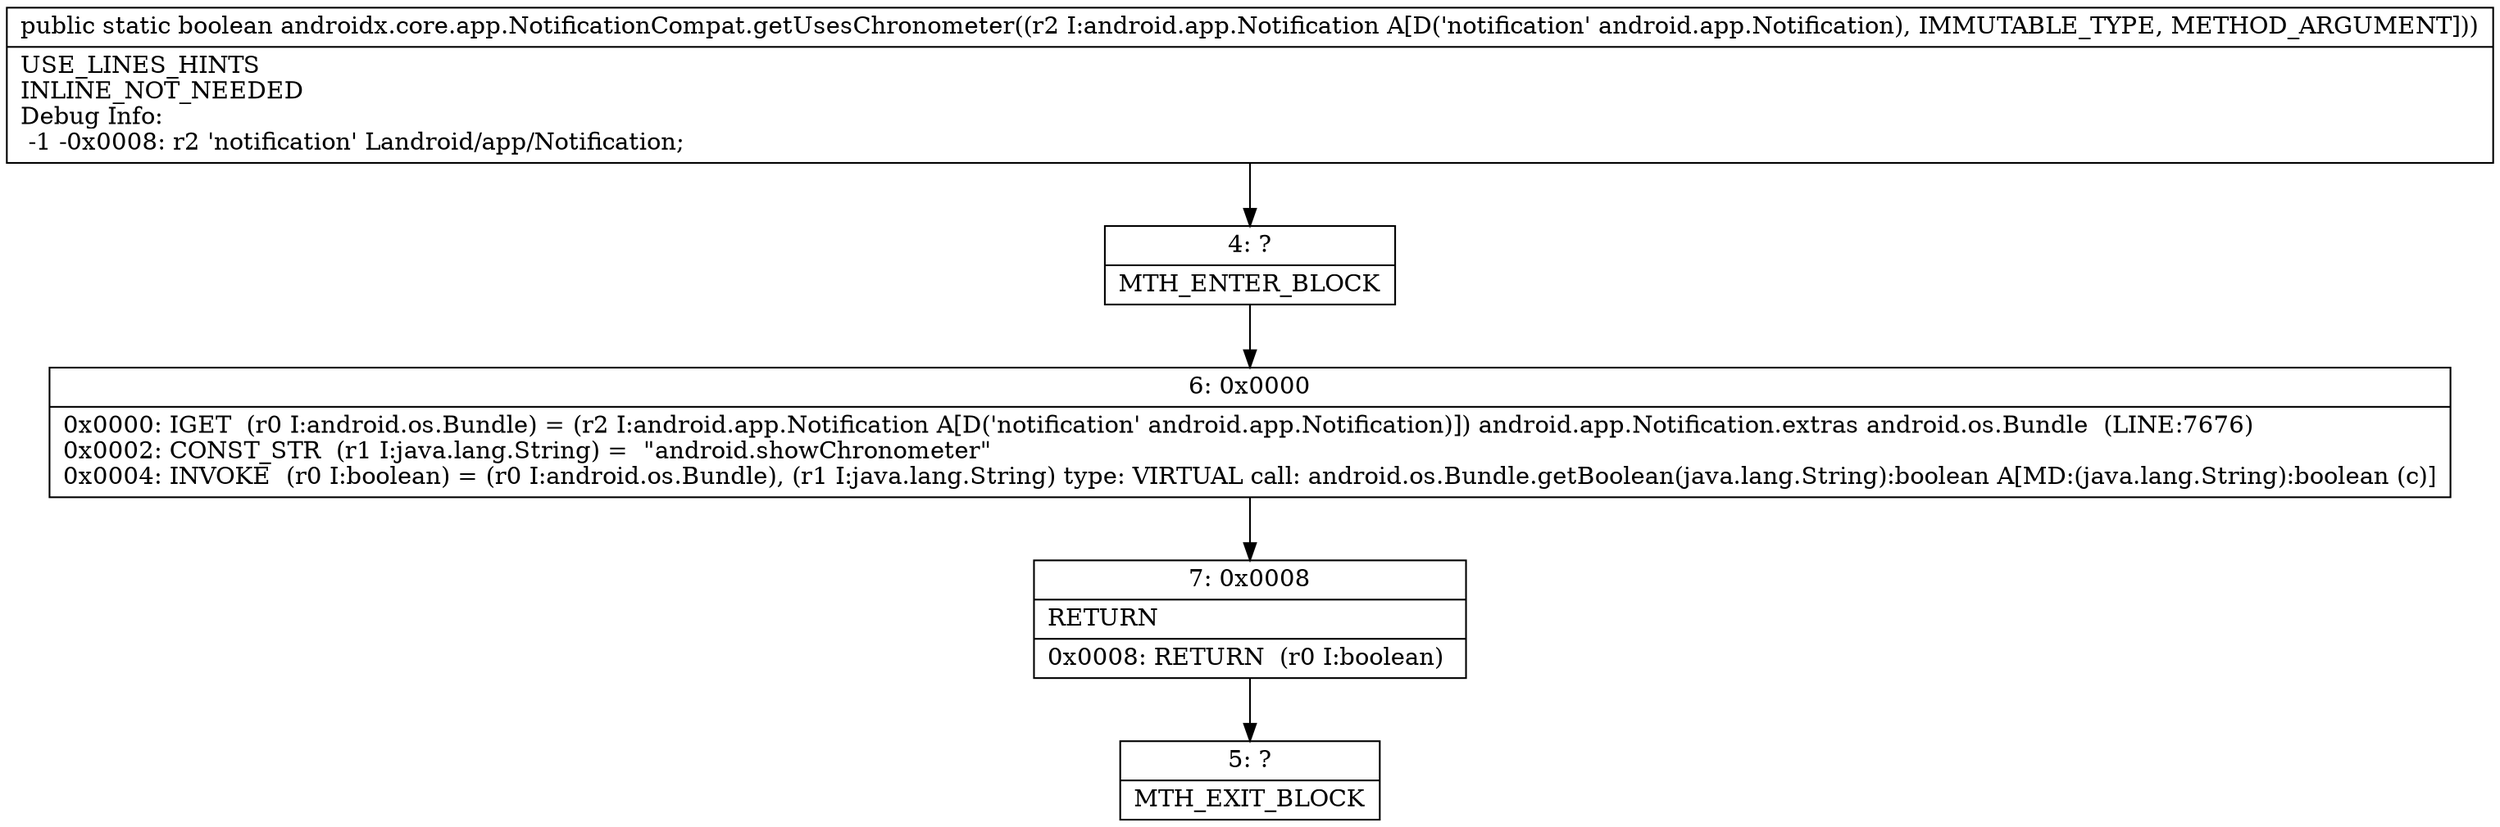 digraph "CFG forandroidx.core.app.NotificationCompat.getUsesChronometer(Landroid\/app\/Notification;)Z" {
Node_4 [shape=record,label="{4\:\ ?|MTH_ENTER_BLOCK\l}"];
Node_6 [shape=record,label="{6\:\ 0x0000|0x0000: IGET  (r0 I:android.os.Bundle) = (r2 I:android.app.Notification A[D('notification' android.app.Notification)]) android.app.Notification.extras android.os.Bundle  (LINE:7676)\l0x0002: CONST_STR  (r1 I:java.lang.String) =  \"android.showChronometer\" \l0x0004: INVOKE  (r0 I:boolean) = (r0 I:android.os.Bundle), (r1 I:java.lang.String) type: VIRTUAL call: android.os.Bundle.getBoolean(java.lang.String):boolean A[MD:(java.lang.String):boolean (c)]\l}"];
Node_7 [shape=record,label="{7\:\ 0x0008|RETURN\l|0x0008: RETURN  (r0 I:boolean) \l}"];
Node_5 [shape=record,label="{5\:\ ?|MTH_EXIT_BLOCK\l}"];
MethodNode[shape=record,label="{public static boolean androidx.core.app.NotificationCompat.getUsesChronometer((r2 I:android.app.Notification A[D('notification' android.app.Notification), IMMUTABLE_TYPE, METHOD_ARGUMENT]))  | USE_LINES_HINTS\lINLINE_NOT_NEEDED\lDebug Info:\l  \-1 \-0x0008: r2 'notification' Landroid\/app\/Notification;\l}"];
MethodNode -> Node_4;Node_4 -> Node_6;
Node_6 -> Node_7;
Node_7 -> Node_5;
}

